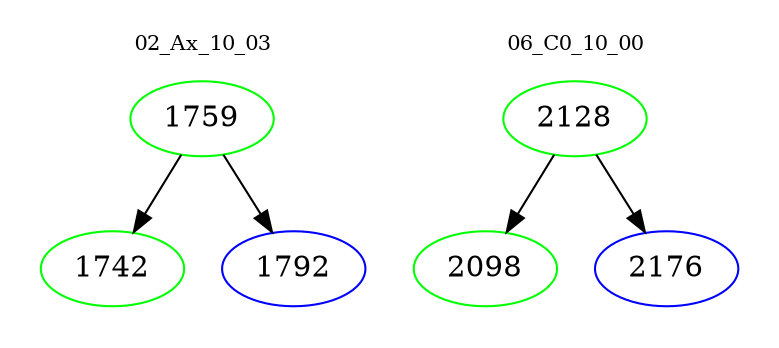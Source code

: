 digraph{
subgraph cluster_0 {
color = white
label = "02_Ax_10_03";
fontsize=10;
T0_1759 [label="1759", color="green"]
T0_1759 -> T0_1742 [color="black"]
T0_1742 [label="1742", color="green"]
T0_1759 -> T0_1792 [color="black"]
T0_1792 [label="1792", color="blue"]
}
subgraph cluster_1 {
color = white
label = "06_C0_10_00";
fontsize=10;
T1_2128 [label="2128", color="green"]
T1_2128 -> T1_2098 [color="black"]
T1_2098 [label="2098", color="green"]
T1_2128 -> T1_2176 [color="black"]
T1_2176 [label="2176", color="blue"]
}
}
